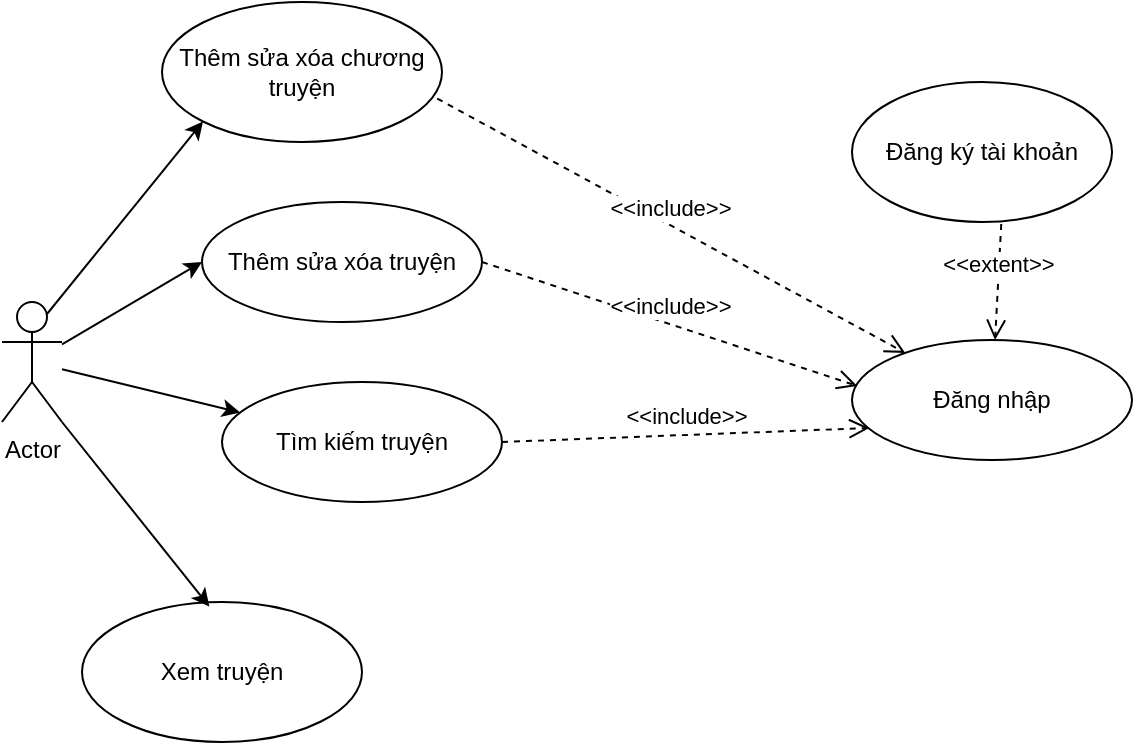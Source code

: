 <mxfile version="21.5.0" type="github">
  <diagram id="prtHgNgQTEPvFCAcTncT" name="Page-1">
    <mxGraphModel dx="875" dy="-733" grid="1" gridSize="10" guides="1" tooltips="1" connect="1" arrows="1" fold="1" page="1" pageScale="1" pageWidth="827" pageHeight="1169" math="0" shadow="0">
      <root>
        <mxCell id="0" />
        <mxCell id="1" parent="0" />
        <mxCell id="_h5gXEfDTmND23jowzLp-17" value="Actor" style="shape=umlActor;verticalLabelPosition=bottom;verticalAlign=top;html=1;outlineConnect=0;" vertex="1" parent="1">
          <mxGeometry x="90" y="1490" width="30" height="60" as="geometry" />
        </mxCell>
        <mxCell id="_h5gXEfDTmND23jowzLp-18" value="Thêm sửa xóa chương truyện" style="ellipse;whiteSpace=wrap;html=1;" vertex="1" parent="1">
          <mxGeometry x="170" y="1340" width="140" height="70" as="geometry" />
        </mxCell>
        <mxCell id="_h5gXEfDTmND23jowzLp-19" value="Thêm sửa xóa truyện" style="ellipse;whiteSpace=wrap;html=1;" vertex="1" parent="1">
          <mxGeometry x="190" y="1440" width="140" height="60" as="geometry" />
        </mxCell>
        <mxCell id="_h5gXEfDTmND23jowzLp-20" value="Đăng nhập" style="ellipse;whiteSpace=wrap;html=1;" vertex="1" parent="1">
          <mxGeometry x="515" y="1509" width="140" height="60" as="geometry" />
        </mxCell>
        <mxCell id="_h5gXEfDTmND23jowzLp-21" value="Xem truyện" style="ellipse;whiteSpace=wrap;html=1;" vertex="1" parent="1">
          <mxGeometry x="130" y="1640" width="140" height="70" as="geometry" />
        </mxCell>
        <mxCell id="_h5gXEfDTmND23jowzLp-22" value="Đăng ký tài khoản" style="ellipse;whiteSpace=wrap;html=1;" vertex="1" parent="1">
          <mxGeometry x="515" y="1380" width="130" height="70" as="geometry" />
        </mxCell>
        <mxCell id="_h5gXEfDTmND23jowzLp-23" value="Tìm kiếm truyện" style="ellipse;whiteSpace=wrap;html=1;" vertex="1" parent="1">
          <mxGeometry x="200" y="1530" width="140" height="60" as="geometry" />
        </mxCell>
        <mxCell id="_h5gXEfDTmND23jowzLp-24" value="&amp;lt;&amp;lt;include&amp;gt;&amp;gt;" style="html=1;verticalAlign=bottom;endArrow=open;dashed=1;endSize=8;elbow=vertical;rounded=0;exitX=0.983;exitY=0.69;exitDx=0;exitDy=0;exitPerimeter=0;" edge="1" parent="1" source="_h5gXEfDTmND23jowzLp-18" target="_h5gXEfDTmND23jowzLp-20">
          <mxGeometry relative="1" as="geometry">
            <mxPoint x="330" y="1396.96" as="sourcePoint" />
            <mxPoint x="550.28" y="1450" as="targetPoint" />
          </mxGeometry>
        </mxCell>
        <mxCell id="_h5gXEfDTmND23jowzLp-25" value="&amp;lt;&amp;lt;extent&amp;gt;&amp;gt;" style="html=1;verticalAlign=bottom;endArrow=open;dashed=1;endSize=8;elbow=vertical;rounded=0;exitX=0.574;exitY=1.014;exitDx=0;exitDy=0;exitPerimeter=0;" edge="1" parent="1" source="_h5gXEfDTmND23jowzLp-22" target="_h5gXEfDTmND23jowzLp-20">
          <mxGeometry relative="1" as="geometry">
            <mxPoint x="570" y="1450" as="sourcePoint" />
            <mxPoint x="690" y="1610" as="targetPoint" />
            <mxPoint as="offset" />
          </mxGeometry>
        </mxCell>
        <mxCell id="_h5gXEfDTmND23jowzLp-27" value="&amp;lt;&amp;lt;include&amp;gt;&amp;gt;" style="html=1;verticalAlign=bottom;endArrow=open;dashed=1;endSize=8;elbow=vertical;rounded=0;exitX=1;exitY=0.5;exitDx=0;exitDy=0;entryX=0.062;entryY=0.733;entryDx=0;entryDy=0;entryPerimeter=0;" edge="1" parent="1" source="_h5gXEfDTmND23jowzLp-23" target="_h5gXEfDTmND23jowzLp-20">
          <mxGeometry relative="1" as="geometry">
            <mxPoint x="390" y="1690" as="sourcePoint" />
            <mxPoint x="575" y="1759" as="targetPoint" />
          </mxGeometry>
        </mxCell>
        <mxCell id="_h5gXEfDTmND23jowzLp-28" value="" style="endArrow=classic;html=1;rounded=0;exitX=1;exitY=1;exitDx=0;exitDy=0;exitPerimeter=0;entryX=0.455;entryY=0.033;entryDx=0;entryDy=0;entryPerimeter=0;" edge="1" parent="1" source="_h5gXEfDTmND23jowzLp-17" target="_h5gXEfDTmND23jowzLp-21">
          <mxGeometry width="50" height="50" relative="1" as="geometry">
            <mxPoint x="20" y="1630" as="sourcePoint" />
            <mxPoint x="70" y="1580" as="targetPoint" />
          </mxGeometry>
        </mxCell>
        <mxCell id="_h5gXEfDTmND23jowzLp-29" value="" style="endArrow=classic;html=1;rounded=0;entryX=0;entryY=0.5;entryDx=0;entryDy=0;" edge="1" parent="1" source="_h5gXEfDTmND23jowzLp-17" target="_h5gXEfDTmND23jowzLp-19">
          <mxGeometry width="50" height="50" relative="1" as="geometry">
            <mxPoint x="130" y="1560" as="sourcePoint" />
            <mxPoint x="210" y="1570" as="targetPoint" />
          </mxGeometry>
        </mxCell>
        <mxCell id="_h5gXEfDTmND23jowzLp-30" value="" style="endArrow=classic;html=1;rounded=0;entryX=0;entryY=1;entryDx=0;entryDy=0;exitX=0.75;exitY=0.1;exitDx=0;exitDy=0;exitPerimeter=0;" edge="1" parent="1" source="_h5gXEfDTmND23jowzLp-17" target="_h5gXEfDTmND23jowzLp-18">
          <mxGeometry width="50" height="50" relative="1" as="geometry">
            <mxPoint x="130" y="1521" as="sourcePoint" />
            <mxPoint x="200" y="1480" as="targetPoint" />
          </mxGeometry>
        </mxCell>
        <mxCell id="_h5gXEfDTmND23jowzLp-31" value="" style="endArrow=classic;html=1;rounded=0;" edge="1" parent="1" source="_h5gXEfDTmND23jowzLp-17" target="_h5gXEfDTmND23jowzLp-23">
          <mxGeometry width="50" height="50" relative="1" as="geometry">
            <mxPoint x="130" y="1560" as="sourcePoint" />
            <mxPoint x="210" y="1570" as="targetPoint" />
          </mxGeometry>
        </mxCell>
        <mxCell id="_h5gXEfDTmND23jowzLp-34" value="&amp;lt;&amp;lt;include&amp;gt;&amp;gt;" style="html=1;verticalAlign=bottom;endArrow=open;dashed=1;endSize=8;elbow=vertical;rounded=0;exitX=1;exitY=0.5;exitDx=0;exitDy=0;entryX=0.019;entryY=0.383;entryDx=0;entryDy=0;entryPerimeter=0;" edge="1" parent="1" source="_h5gXEfDTmND23jowzLp-19" target="_h5gXEfDTmND23jowzLp-20">
          <mxGeometry relative="1" as="geometry">
            <mxPoint x="318" y="1398" as="sourcePoint" />
            <mxPoint x="552" y="1525" as="targetPoint" />
          </mxGeometry>
        </mxCell>
      </root>
    </mxGraphModel>
  </diagram>
</mxfile>

